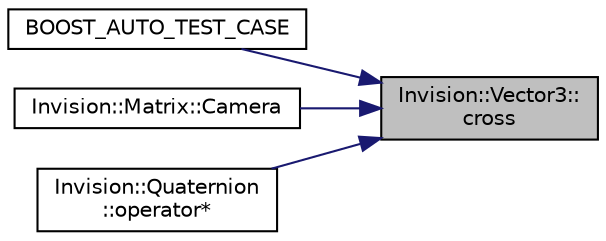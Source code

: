 digraph "Invision::Vector3::cross"
{
 // LATEX_PDF_SIZE
  edge [fontname="Helvetica",fontsize="10",labelfontname="Helvetica",labelfontsize="10"];
  node [fontname="Helvetica",fontsize="10",shape=record];
  rankdir="RL";
  Node1 [label="Invision::Vector3::\lcross",height=0.2,width=0.4,color="black", fillcolor="grey75", style="filled", fontcolor="black",tooltip="calculares the vector product of two vectors"];
  Node1 -> Node2 [dir="back",color="midnightblue",fontsize="10",style="solid"];
  Node2 [label="BOOST_AUTO_TEST_CASE",height=0.2,width=0.4,color="black", fillcolor="white", style="filled",URL="$_vector3_unit_test_8cpp.html#a9a1b47f054399559f4c59408fa08a7b1",tooltip=" "];
  Node1 -> Node3 [dir="back",color="midnightblue",fontsize="10",style="solid"];
  Node3 [label="Invision::Matrix::Camera",height=0.2,width=0.4,color="black", fillcolor="white", style="filled",URL="$class_invision_1_1_matrix.html#a71cc9860636278d03154ee18f5115c3a",tooltip="use camera transformation"];
  Node1 -> Node4 [dir="back",color="midnightblue",fontsize="10",style="solid"];
  Node4 [label="Invision::Quaternion\l::operator*",height=0.2,width=0.4,color="black", fillcolor="white", style="filled",URL="$class_invision_1_1_quaternion.html#a598a2cc9f4cf5e137cab0b0734e57170",tooltip=" "];
}
